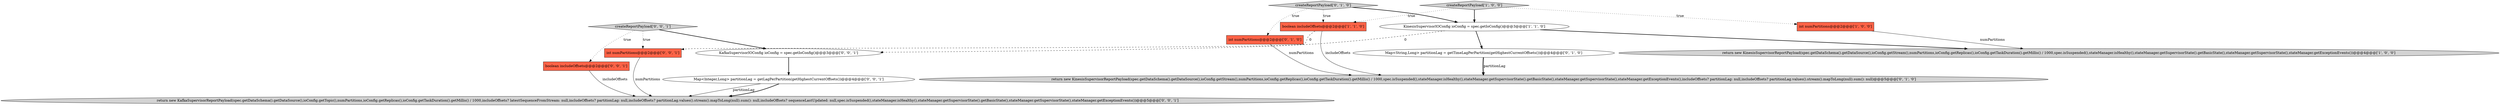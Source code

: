 digraph {
12 [style = filled, label = "KafkaSupervisorIOConfig ioConfig = spec.getIoConfig()@@@3@@@['0', '0', '1']", fillcolor = white, shape = ellipse image = "AAA0AAABBB3BBB"];
7 [style = filled, label = "return new KinesisSupervisorReportPayload(spec.getDataSchema().getDataSource(),ioConfig.getStream(),numPartitions,ioConfig.getReplicas(),ioConfig.getTaskDuration().getMillis() / 1000,spec.isSuspended(),stateManager.isHealthy(),stateManager.getSupervisorState().getBasicState(),stateManager.getSupervisorState(),stateManager.getExceptionEvents(),includeOffsets? partitionLag: null,includeOffsets? partitionLag.values().stream().mapToLong(null).sum(): null)@@@5@@@['0', '1', '0']", fillcolor = lightgray, shape = ellipse image = "AAA1AAABBB2BBB"];
5 [style = filled, label = "int numPartitions@@@2@@@['0', '1', '0']", fillcolor = tomato, shape = box image = "AAA0AAABBB2BBB"];
14 [style = filled, label = "return new KafkaSupervisorReportPayload(spec.getDataSchema().getDataSource(),ioConfig.getTopic(),numPartitions,ioConfig.getReplicas(),ioConfig.getTaskDuration().getMillis() / 1000,includeOffsets? latestSequenceFromStream: null,includeOffsets? partitionLag: null,includeOffsets? partitionLag.values().stream().mapToLong(null).sum(): null,includeOffsets? sequenceLastUpdated: null,spec.isSuspended(),stateManager.isHealthy(),stateManager.getSupervisorState().getBasicState(),stateManager.getSupervisorState(),stateManager.getExceptionEvents())@@@5@@@['0', '0', '1']", fillcolor = lightgray, shape = ellipse image = "AAA0AAABBB3BBB"];
9 [style = filled, label = "Map<Integer,Long> partitionLag = getLagPerPartition(getHighestCurrentOffsets())@@@4@@@['0', '0', '1']", fillcolor = white, shape = ellipse image = "AAA0AAABBB3BBB"];
2 [style = filled, label = "int numPartitions@@@2@@@['1', '0', '0']", fillcolor = tomato, shape = box image = "AAA0AAABBB1BBB"];
10 [style = filled, label = "createReportPayload['0', '0', '1']", fillcolor = lightgray, shape = diamond image = "AAA0AAABBB3BBB"];
13 [style = filled, label = "int numPartitions@@@2@@@['0', '0', '1']", fillcolor = tomato, shape = box image = "AAA0AAABBB3BBB"];
8 [style = filled, label = "createReportPayload['0', '1', '0']", fillcolor = lightgray, shape = diamond image = "AAA0AAABBB2BBB"];
11 [style = filled, label = "boolean includeOffsets@@@2@@@['0', '0', '1']", fillcolor = tomato, shape = box image = "AAA0AAABBB3BBB"];
0 [style = filled, label = "return new KinesisSupervisorReportPayload(spec.getDataSchema().getDataSource(),ioConfig.getStream(),numPartitions,ioConfig.getReplicas(),ioConfig.getTaskDuration().getMillis() / 1000,spec.isSuspended(),stateManager.isHealthy(),stateManager.getSupervisorState().getBasicState(),stateManager.getSupervisorState(),stateManager.getExceptionEvents())@@@4@@@['1', '0', '0']", fillcolor = lightgray, shape = ellipse image = "AAA0AAABBB1BBB"];
6 [style = filled, label = "Map<String,Long> partitionLag = getTimeLagPerPartition(getHighestCurrentOffsets())@@@4@@@['0', '1', '0']", fillcolor = white, shape = ellipse image = "AAA0AAABBB2BBB"];
4 [style = filled, label = "createReportPayload['1', '0', '0']", fillcolor = lightgray, shape = diamond image = "AAA0AAABBB1BBB"];
1 [style = filled, label = "KinesisSupervisorIOConfig ioConfig = spec.getIoConfig()@@@3@@@['1', '1', '0']", fillcolor = white, shape = ellipse image = "AAA0AAABBB1BBB"];
3 [style = filled, label = "boolean includeOffsets@@@2@@@['1', '1', '0']", fillcolor = tomato, shape = box image = "AAA0AAABBB1BBB"];
9->14 [style = solid, label="partitionLag"];
10->13 [style = dotted, label="true"];
6->7 [style = solid, label="partitionLag"];
4->3 [style = dotted, label="true"];
1->0 [style = bold, label=""];
1->6 [style = bold, label=""];
3->13 [style = dashed, label="0"];
4->1 [style = bold, label=""];
10->12 [style = bold, label=""];
8->1 [style = bold, label=""];
2->0 [style = solid, label="numPartitions"];
12->9 [style = bold, label=""];
13->14 [style = solid, label="numPartitions"];
5->7 [style = solid, label="numPartitions"];
9->14 [style = bold, label=""];
8->5 [style = dotted, label="true"];
1->12 [style = dashed, label="0"];
8->3 [style = dotted, label="true"];
3->7 [style = solid, label="includeOffsets"];
6->7 [style = bold, label=""];
10->11 [style = dotted, label="true"];
11->14 [style = solid, label="includeOffsets"];
4->2 [style = dotted, label="true"];
}
